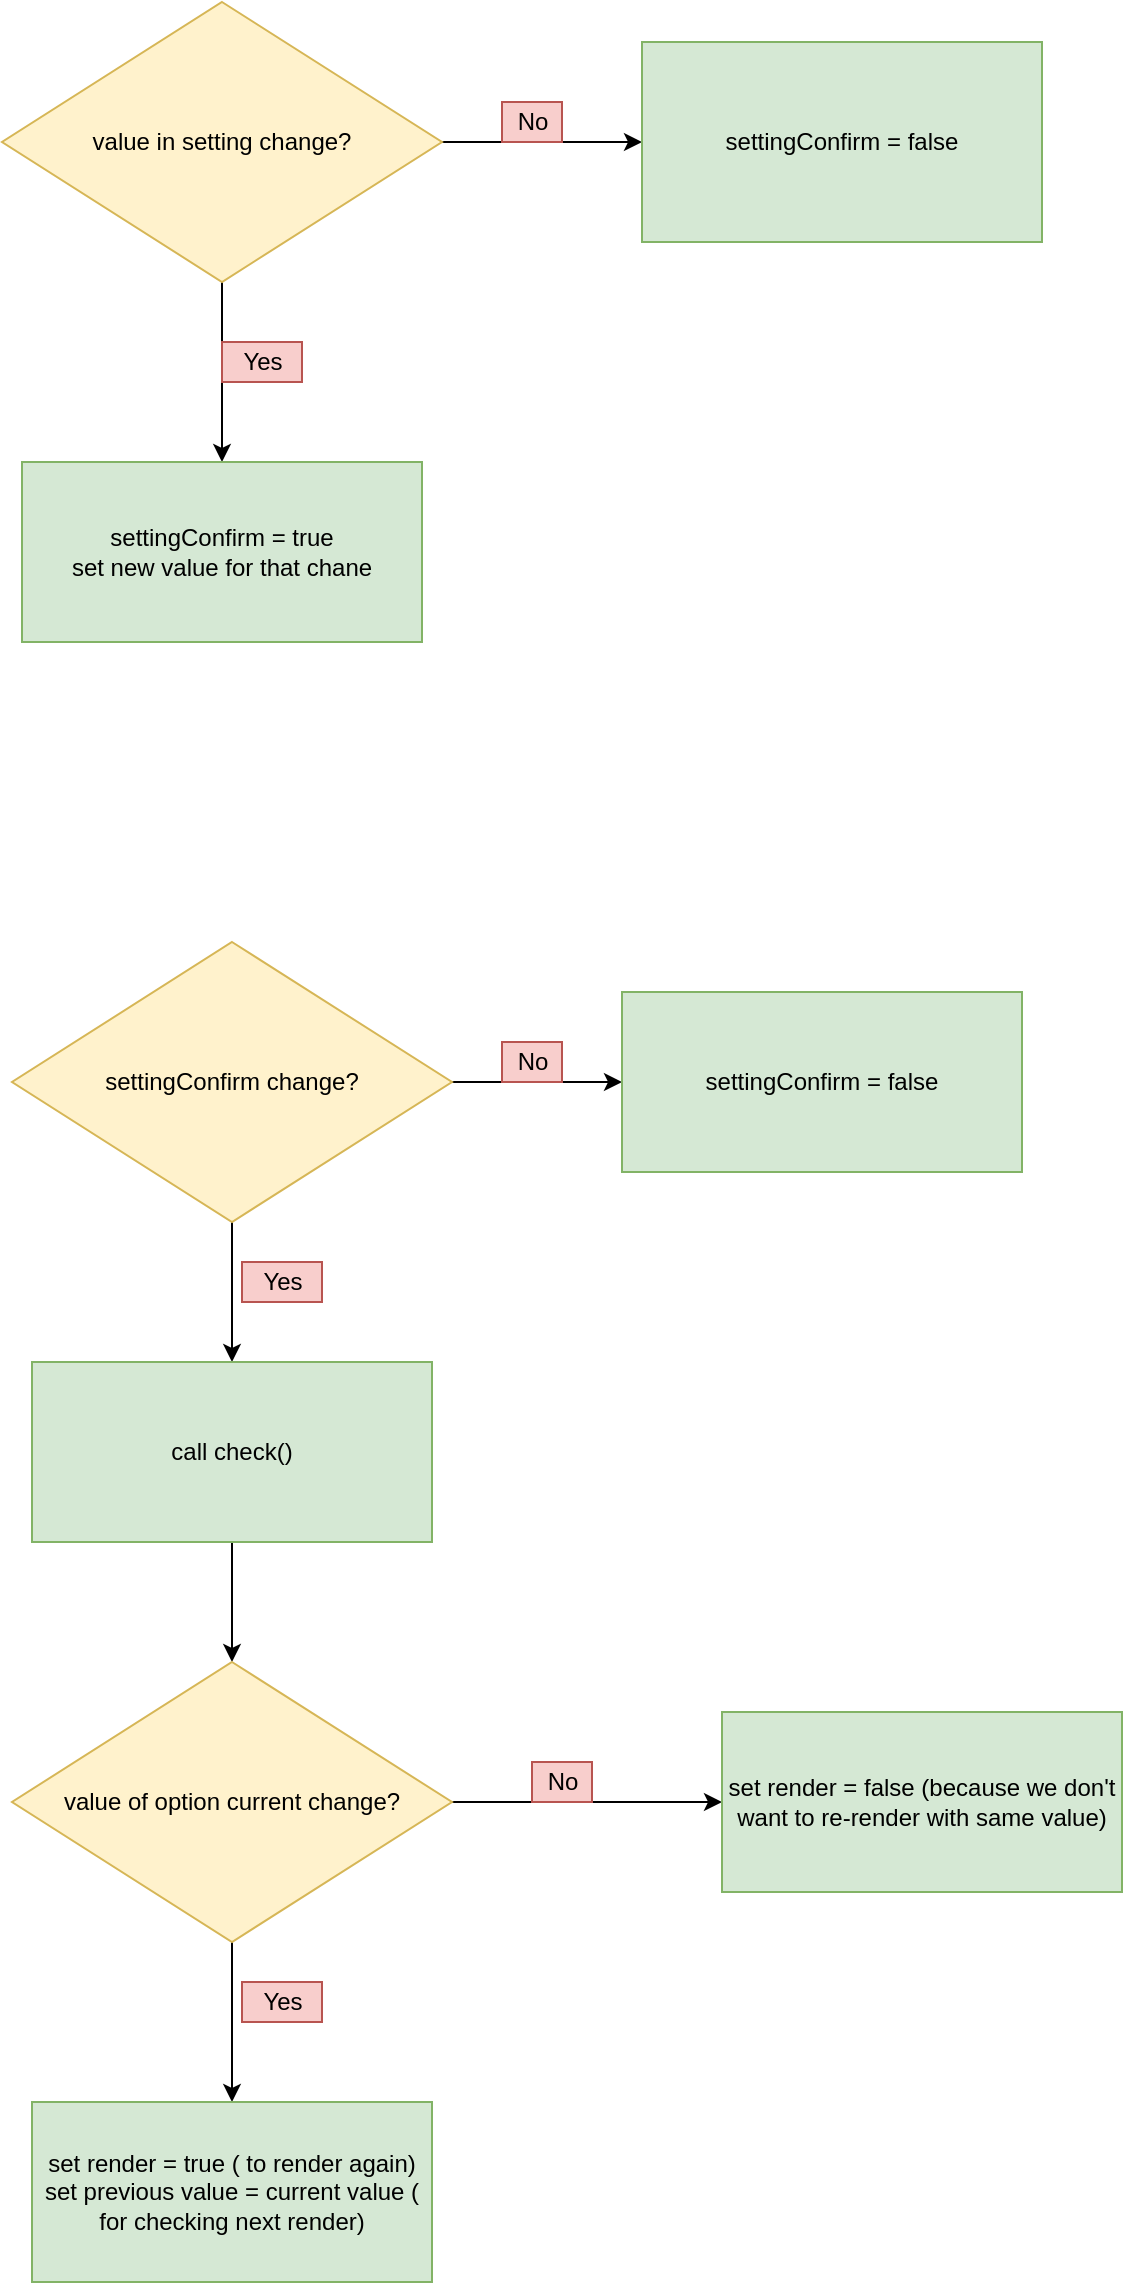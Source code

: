<mxfile version="15.8.7" type="device"><diagram id="T6IB0xzsDgkG5D6ZZvI4" name="Page-1"><mxGraphModel dx="1301" dy="894" grid="1" gridSize="10" guides="1" tooltips="1" connect="1" arrows="1" fold="1" page="1" pageScale="1" pageWidth="850" pageHeight="1100" math="0" shadow="0"><root><mxCell id="0"/><mxCell id="1" parent="0"/><mxCell id="-q2WEWFiVHmM5KOlvsg9-4" style="edgeStyle=orthogonalEdgeStyle;rounded=0;orthogonalLoop=1;jettySize=auto;html=1;entryX=0.5;entryY=0;entryDx=0;entryDy=0;" parent="1" source="-q2WEWFiVHmM5KOlvsg9-2" target="-q2WEWFiVHmM5KOlvsg9-3" edge="1"><mxGeometry relative="1" as="geometry"/></mxCell><mxCell id="-q2WEWFiVHmM5KOlvsg9-7" style="edgeStyle=orthogonalEdgeStyle;rounded=0;orthogonalLoop=1;jettySize=auto;html=1;entryX=0;entryY=0.5;entryDx=0;entryDy=0;" parent="1" source="-q2WEWFiVHmM5KOlvsg9-2" target="-q2WEWFiVHmM5KOlvsg9-6" edge="1"><mxGeometry relative="1" as="geometry"/></mxCell><mxCell id="-q2WEWFiVHmM5KOlvsg9-2" value="value in setting change?" style="rhombus;whiteSpace=wrap;html=1;fillColor=#fff2cc;strokeColor=#d6b656;" parent="1" vertex="1"><mxGeometry x="200" y="150" width="220" height="140" as="geometry"/></mxCell><mxCell id="-q2WEWFiVHmM5KOlvsg9-3" value="settingConfirm = true&lt;br&gt;set new value for that chane" style="whiteSpace=wrap;html=1;fillColor=#d5e8d4;strokeColor=#82b366;" parent="1" vertex="1"><mxGeometry x="210" y="380" width="200" height="90" as="geometry"/></mxCell><mxCell id="-q2WEWFiVHmM5KOlvsg9-5" value="Yes" style="text;html=1;align=center;verticalAlign=middle;resizable=0;points=[];autosize=1;strokeColor=#b85450;fillColor=#f8cecc;" parent="1" vertex="1"><mxGeometry x="310" y="320" width="40" height="20" as="geometry"/></mxCell><mxCell id="-q2WEWFiVHmM5KOlvsg9-6" value="settingConfirm = false" style="whiteSpace=wrap;html=1;fillColor=#d5e8d4;strokeColor=#82b366;" parent="1" vertex="1"><mxGeometry x="520" y="170" width="200" height="100" as="geometry"/></mxCell><mxCell id="-q2WEWFiVHmM5KOlvsg9-8" value="No" style="text;html=1;align=center;verticalAlign=middle;resizable=0;points=[];autosize=1;strokeColor=#b85450;fillColor=#f8cecc;" parent="1" vertex="1"><mxGeometry x="450" y="200" width="30" height="20" as="geometry"/></mxCell><mxCell id="-q2WEWFiVHmM5KOlvsg9-12" style="edgeStyle=orthogonalEdgeStyle;rounded=0;orthogonalLoop=1;jettySize=auto;html=1;entryX=0.5;entryY=0;entryDx=0;entryDy=0;" parent="1" source="-q2WEWFiVHmM5KOlvsg9-10" target="-q2WEWFiVHmM5KOlvsg9-11" edge="1"><mxGeometry relative="1" as="geometry"/></mxCell><mxCell id="-q2WEWFiVHmM5KOlvsg9-25" style="edgeStyle=orthogonalEdgeStyle;rounded=0;orthogonalLoop=1;jettySize=auto;html=1;entryX=0;entryY=0.5;entryDx=0;entryDy=0;" parent="1" source="-q2WEWFiVHmM5KOlvsg9-10" target="-q2WEWFiVHmM5KOlvsg9-24" edge="1"><mxGeometry relative="1" as="geometry"/></mxCell><mxCell id="-q2WEWFiVHmM5KOlvsg9-10" value="settingConfirm change?" style="rhombus;whiteSpace=wrap;html=1;fillColor=#fff2cc;strokeColor=#d6b656;" parent="1" vertex="1"><mxGeometry x="205" y="620" width="220" height="140" as="geometry"/></mxCell><mxCell id="-q2WEWFiVHmM5KOlvsg9-13" style="edgeStyle=orthogonalEdgeStyle;rounded=0;orthogonalLoop=1;jettySize=auto;html=1;entryX=0.5;entryY=0;entryDx=0;entryDy=0;" parent="1" source="-q2WEWFiVHmM5KOlvsg9-11" target="-q2WEWFiVHmM5KOlvsg9-14" edge="1"><mxGeometry relative="1" as="geometry"><mxPoint x="315" y="960" as="targetPoint"/></mxGeometry></mxCell><mxCell id="-q2WEWFiVHmM5KOlvsg9-11" value="call check()&lt;br&gt;" style="whiteSpace=wrap;html=1;fillColor=#d5e8d4;strokeColor=#82b366;" parent="1" vertex="1"><mxGeometry x="215" y="830" width="200" height="90" as="geometry"/></mxCell><mxCell id="-q2WEWFiVHmM5KOlvsg9-15" style="edgeStyle=orthogonalEdgeStyle;rounded=0;orthogonalLoop=1;jettySize=auto;html=1;entryX=0.5;entryY=0;entryDx=0;entryDy=0;" parent="1" source="-q2WEWFiVHmM5KOlvsg9-14" target="-q2WEWFiVHmM5KOlvsg9-16" edge="1"><mxGeometry relative="1" as="geometry"><mxPoint x="315" y="1190" as="targetPoint"/></mxGeometry></mxCell><mxCell id="-q2WEWFiVHmM5KOlvsg9-17" style="edgeStyle=orthogonalEdgeStyle;rounded=0;orthogonalLoop=1;jettySize=auto;html=1;entryX=0;entryY=0.5;entryDx=0;entryDy=0;" parent="1" source="-q2WEWFiVHmM5KOlvsg9-14" target="-q2WEWFiVHmM5KOlvsg9-18" edge="1"><mxGeometry relative="1" as="geometry"><mxPoint x="560" y="1050" as="targetPoint"/></mxGeometry></mxCell><mxCell id="-q2WEWFiVHmM5KOlvsg9-14" value="value of option current change?" style="rhombus;whiteSpace=wrap;html=1;fillColor=#fff2cc;strokeColor=#d6b656;" parent="1" vertex="1"><mxGeometry x="205" y="980" width="220" height="140" as="geometry"/></mxCell><mxCell id="-q2WEWFiVHmM5KOlvsg9-16" value="set render = true ( to render again)&lt;br&gt;set previous value = current value ( for checking next render)" style="whiteSpace=wrap;html=1;fillColor=#d5e8d4;strokeColor=#82b366;" parent="1" vertex="1"><mxGeometry x="215" y="1200" width="200" height="90" as="geometry"/></mxCell><mxCell id="-q2WEWFiVHmM5KOlvsg9-18" value="set render = false (because we don't want to re-render with same value)" style="whiteSpace=wrap;html=1;fillColor=#d5e8d4;strokeColor=#82b366;" parent="1" vertex="1"><mxGeometry x="560" y="1005" width="200" height="90" as="geometry"/></mxCell><mxCell id="-q2WEWFiVHmM5KOlvsg9-20" value="Yes" style="text;html=1;align=center;verticalAlign=middle;resizable=0;points=[];autosize=1;strokeColor=#b85450;fillColor=#f8cecc;" parent="1" vertex="1"><mxGeometry x="320" y="1140" width="40" height="20" as="geometry"/></mxCell><mxCell id="-q2WEWFiVHmM5KOlvsg9-21" value="No" style="text;html=1;align=center;verticalAlign=middle;resizable=0;points=[];autosize=1;strokeColor=#b85450;fillColor=#f8cecc;" parent="1" vertex="1"><mxGeometry x="465" y="1030" width="30" height="20" as="geometry"/></mxCell><mxCell id="-q2WEWFiVHmM5KOlvsg9-22" value="Yes" style="text;html=1;align=center;verticalAlign=middle;resizable=0;points=[];autosize=1;strokeColor=#b85450;fillColor=#f8cecc;" parent="1" vertex="1"><mxGeometry x="320" y="780" width="40" height="20" as="geometry"/></mxCell><mxCell id="-q2WEWFiVHmM5KOlvsg9-24" value="settingConfirm = false" style="whiteSpace=wrap;html=1;fillColor=#d5e8d4;strokeColor=#82b366;" parent="1" vertex="1"><mxGeometry x="510" y="645" width="200" height="90" as="geometry"/></mxCell><mxCell id="-q2WEWFiVHmM5KOlvsg9-26" value="No" style="text;html=1;align=center;verticalAlign=middle;resizable=0;points=[];autosize=1;strokeColor=#b85450;fillColor=#f8cecc;" parent="1" vertex="1"><mxGeometry x="450" y="670" width="30" height="20" as="geometry"/></mxCell></root></mxGraphModel></diagram></mxfile>